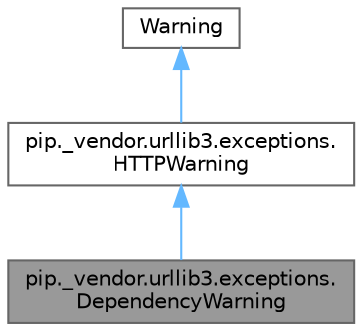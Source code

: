digraph "pip._vendor.urllib3.exceptions.DependencyWarning"
{
 // LATEX_PDF_SIZE
  bgcolor="transparent";
  edge [fontname=Helvetica,fontsize=10,labelfontname=Helvetica,labelfontsize=10];
  node [fontname=Helvetica,fontsize=10,shape=box,height=0.2,width=0.4];
  Node1 [id="Node000001",label="pip._vendor.urllib3.exceptions.\lDependencyWarning",height=0.2,width=0.4,color="gray40", fillcolor="grey60", style="filled", fontcolor="black",tooltip=" "];
  Node2 -> Node1 [id="edge1_Node000001_Node000002",dir="back",color="steelblue1",style="solid",tooltip=" "];
  Node2 [id="Node000002",label="pip._vendor.urllib3.exceptions.\lHTTPWarning",height=0.2,width=0.4,color="gray40", fillcolor="white", style="filled",URL="$classpip_1_1__vendor_1_1urllib3_1_1exceptions_1_1_h_t_t_p_warning.html",tooltip=" "];
  Node3 -> Node2 [id="edge2_Node000002_Node000003",dir="back",color="steelblue1",style="solid",tooltip=" "];
  Node3 [id="Node000003",label="Warning",height=0.2,width=0.4,color="gray40", fillcolor="white", style="filled",tooltip=" "];
}
